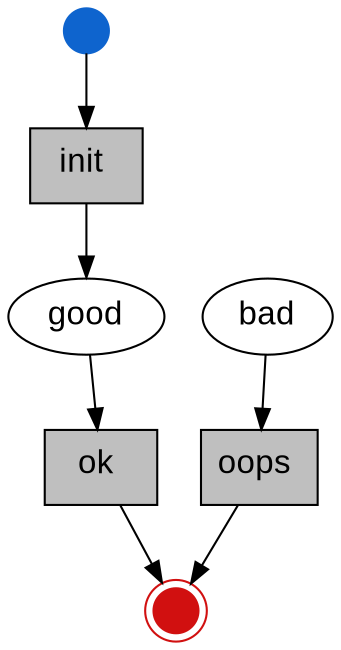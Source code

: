 digraph workflow {
edge [color="#000000"]
graph [bgcolor=transparent]


initial [shape=point; width=0.3; style=filled; color="#0e64ce"; label=""]
bad [shape=ellipse; fontname="Arial"; fontsize=16; style=filled; color=black; fillcolor=white;]
good [shape=ellipse; fontname="Arial"; fontsize=16; style=filled; color=black; fillcolor=white;]
terminal [shape=point; width=0.3; peripheries=2; style=filled; color="#d11010"; label=""]

1[label=<<FONT POINT-SIZE="16">init</FONT><FONT POINT-SIZE="10" COLOR="blue"> </FONT>>shape=box; fontname="Arial"; style=filled; color=black; fillcolor=gray75;]
2[label=<<FONT POINT-SIZE="16">ok</FONT><FONT POINT-SIZE="10" COLOR="blue"> </FONT>>shape=box; fontname="Arial"; style=filled; color=black; fillcolor=gray75;]
3[label=<<FONT POINT-SIZE="16">oops</FONT><FONT POINT-SIZE="10" COLOR="blue"> </FONT>>shape=box; fontname="Arial"; style=filled; color=black; fillcolor=gray75;]

initial -> 1 ; 1 -> good
good -> 2 ; 2 -> terminal
bad -> 3 ; 3 -> terminal



}
